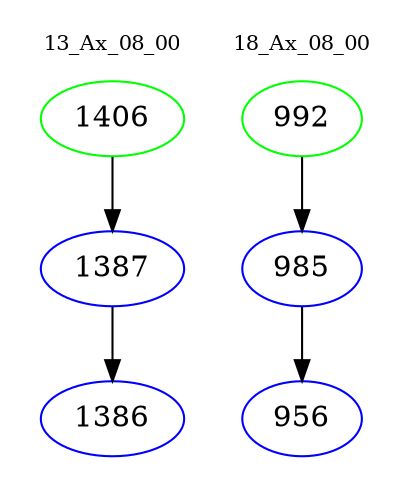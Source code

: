 digraph{
subgraph cluster_0 {
color = white
label = "13_Ax_08_00";
fontsize=10;
T0_1406 [label="1406", color="green"]
T0_1406 -> T0_1387 [color="black"]
T0_1387 [label="1387", color="blue"]
T0_1387 -> T0_1386 [color="black"]
T0_1386 [label="1386", color="blue"]
}
subgraph cluster_1 {
color = white
label = "18_Ax_08_00";
fontsize=10;
T1_992 [label="992", color="green"]
T1_992 -> T1_985 [color="black"]
T1_985 [label="985", color="blue"]
T1_985 -> T1_956 [color="black"]
T1_956 [label="956", color="blue"]
}
}
